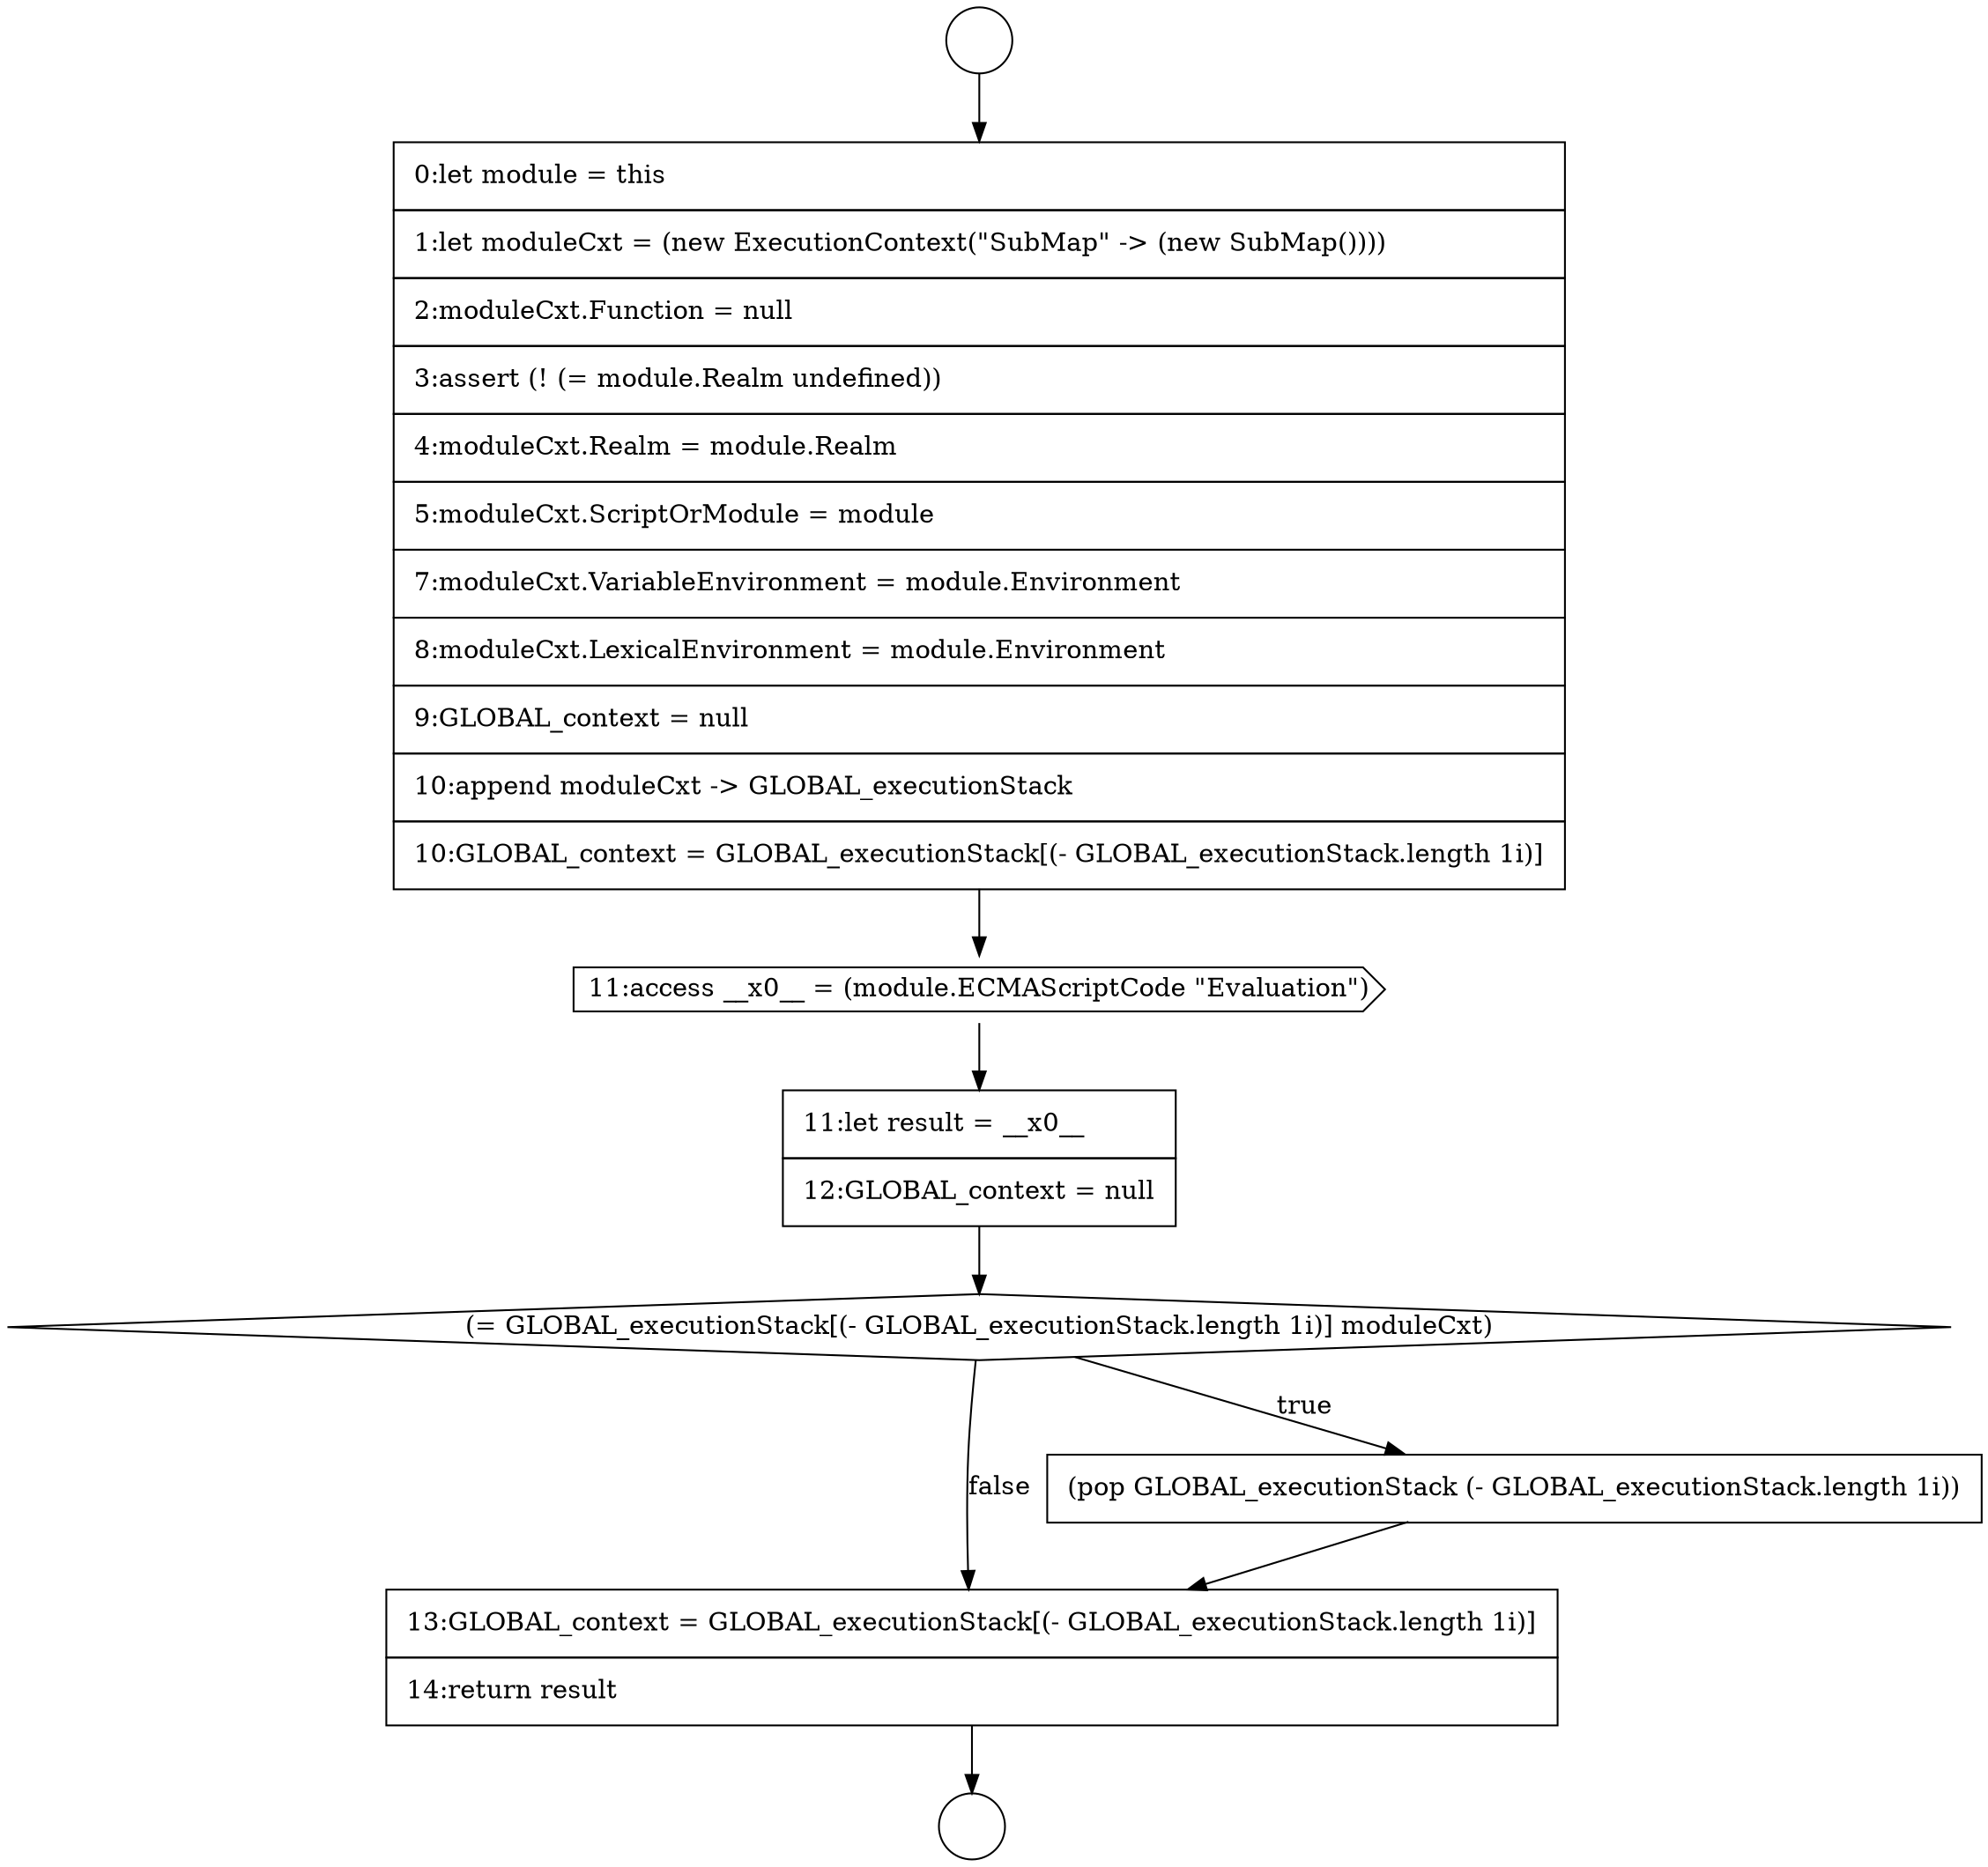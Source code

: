 digraph {
  node10785 [shape=none, margin=0, label=<<font color="black">
    <table border="0" cellborder="1" cellspacing="0" cellpadding="10">
      <tr><td align="left">13:GLOBAL_context = GLOBAL_executionStack[(- GLOBAL_executionStack.length 1i)]</td></tr>
      <tr><td align="left">14:return result</td></tr>
    </table>
  </font>> color="black" fillcolor="white" style=filled]
  node10780 [shape=none, margin=0, label=<<font color="black">
    <table border="0" cellborder="1" cellspacing="0" cellpadding="10">
      <tr><td align="left">0:let module = this</td></tr>
      <tr><td align="left">1:let moduleCxt = (new ExecutionContext(&quot;SubMap&quot; -&gt; (new SubMap())))</td></tr>
      <tr><td align="left">2:moduleCxt.Function = null</td></tr>
      <tr><td align="left">3:assert (! (= module.Realm undefined))</td></tr>
      <tr><td align="left">4:moduleCxt.Realm = module.Realm</td></tr>
      <tr><td align="left">5:moduleCxt.ScriptOrModule = module</td></tr>
      <tr><td align="left">7:moduleCxt.VariableEnvironment = module.Environment</td></tr>
      <tr><td align="left">8:moduleCxt.LexicalEnvironment = module.Environment</td></tr>
      <tr><td align="left">9:GLOBAL_context = null</td></tr>
      <tr><td align="left">10:append moduleCxt -&gt; GLOBAL_executionStack</td></tr>
      <tr><td align="left">10:GLOBAL_context = GLOBAL_executionStack[(- GLOBAL_executionStack.length 1i)]</td></tr>
    </table>
  </font>> color="black" fillcolor="white" style=filled]
  node10784 [shape=none, margin=0, label=<<font color="black">
    <table border="0" cellborder="1" cellspacing="0" cellpadding="10">
      <tr><td align="left">(pop GLOBAL_executionStack (- GLOBAL_executionStack.length 1i))</td></tr>
    </table>
  </font>> color="black" fillcolor="white" style=filled]
  node10779 [shape=circle label=" " color="black" fillcolor="white" style=filled]
  node10783 [shape=diamond, label=<<font color="black">(= GLOBAL_executionStack[(- GLOBAL_executionStack.length 1i)] moduleCxt)</font>> color="black" fillcolor="white" style=filled]
  node10778 [shape=circle label=" " color="black" fillcolor="white" style=filled]
  node10782 [shape=none, margin=0, label=<<font color="black">
    <table border="0" cellborder="1" cellspacing="0" cellpadding="10">
      <tr><td align="left">11:let result = __x0__</td></tr>
      <tr><td align="left">12:GLOBAL_context = null</td></tr>
    </table>
  </font>> color="black" fillcolor="white" style=filled]
  node10781 [shape=cds, label=<<font color="black">11:access __x0__ = (module.ECMAScriptCode &quot;Evaluation&quot;)</font>> color="black" fillcolor="white" style=filled]
  node10783 -> node10784 [label=<<font color="black">true</font>> color="black"]
  node10783 -> node10785 [label=<<font color="black">false</font>> color="black"]
  node10778 -> node10780 [ color="black"]
  node10782 -> node10783 [ color="black"]
  node10784 -> node10785 [ color="black"]
  node10780 -> node10781 [ color="black"]
  node10785 -> node10779 [ color="black"]
  node10781 -> node10782 [ color="black"]
}
